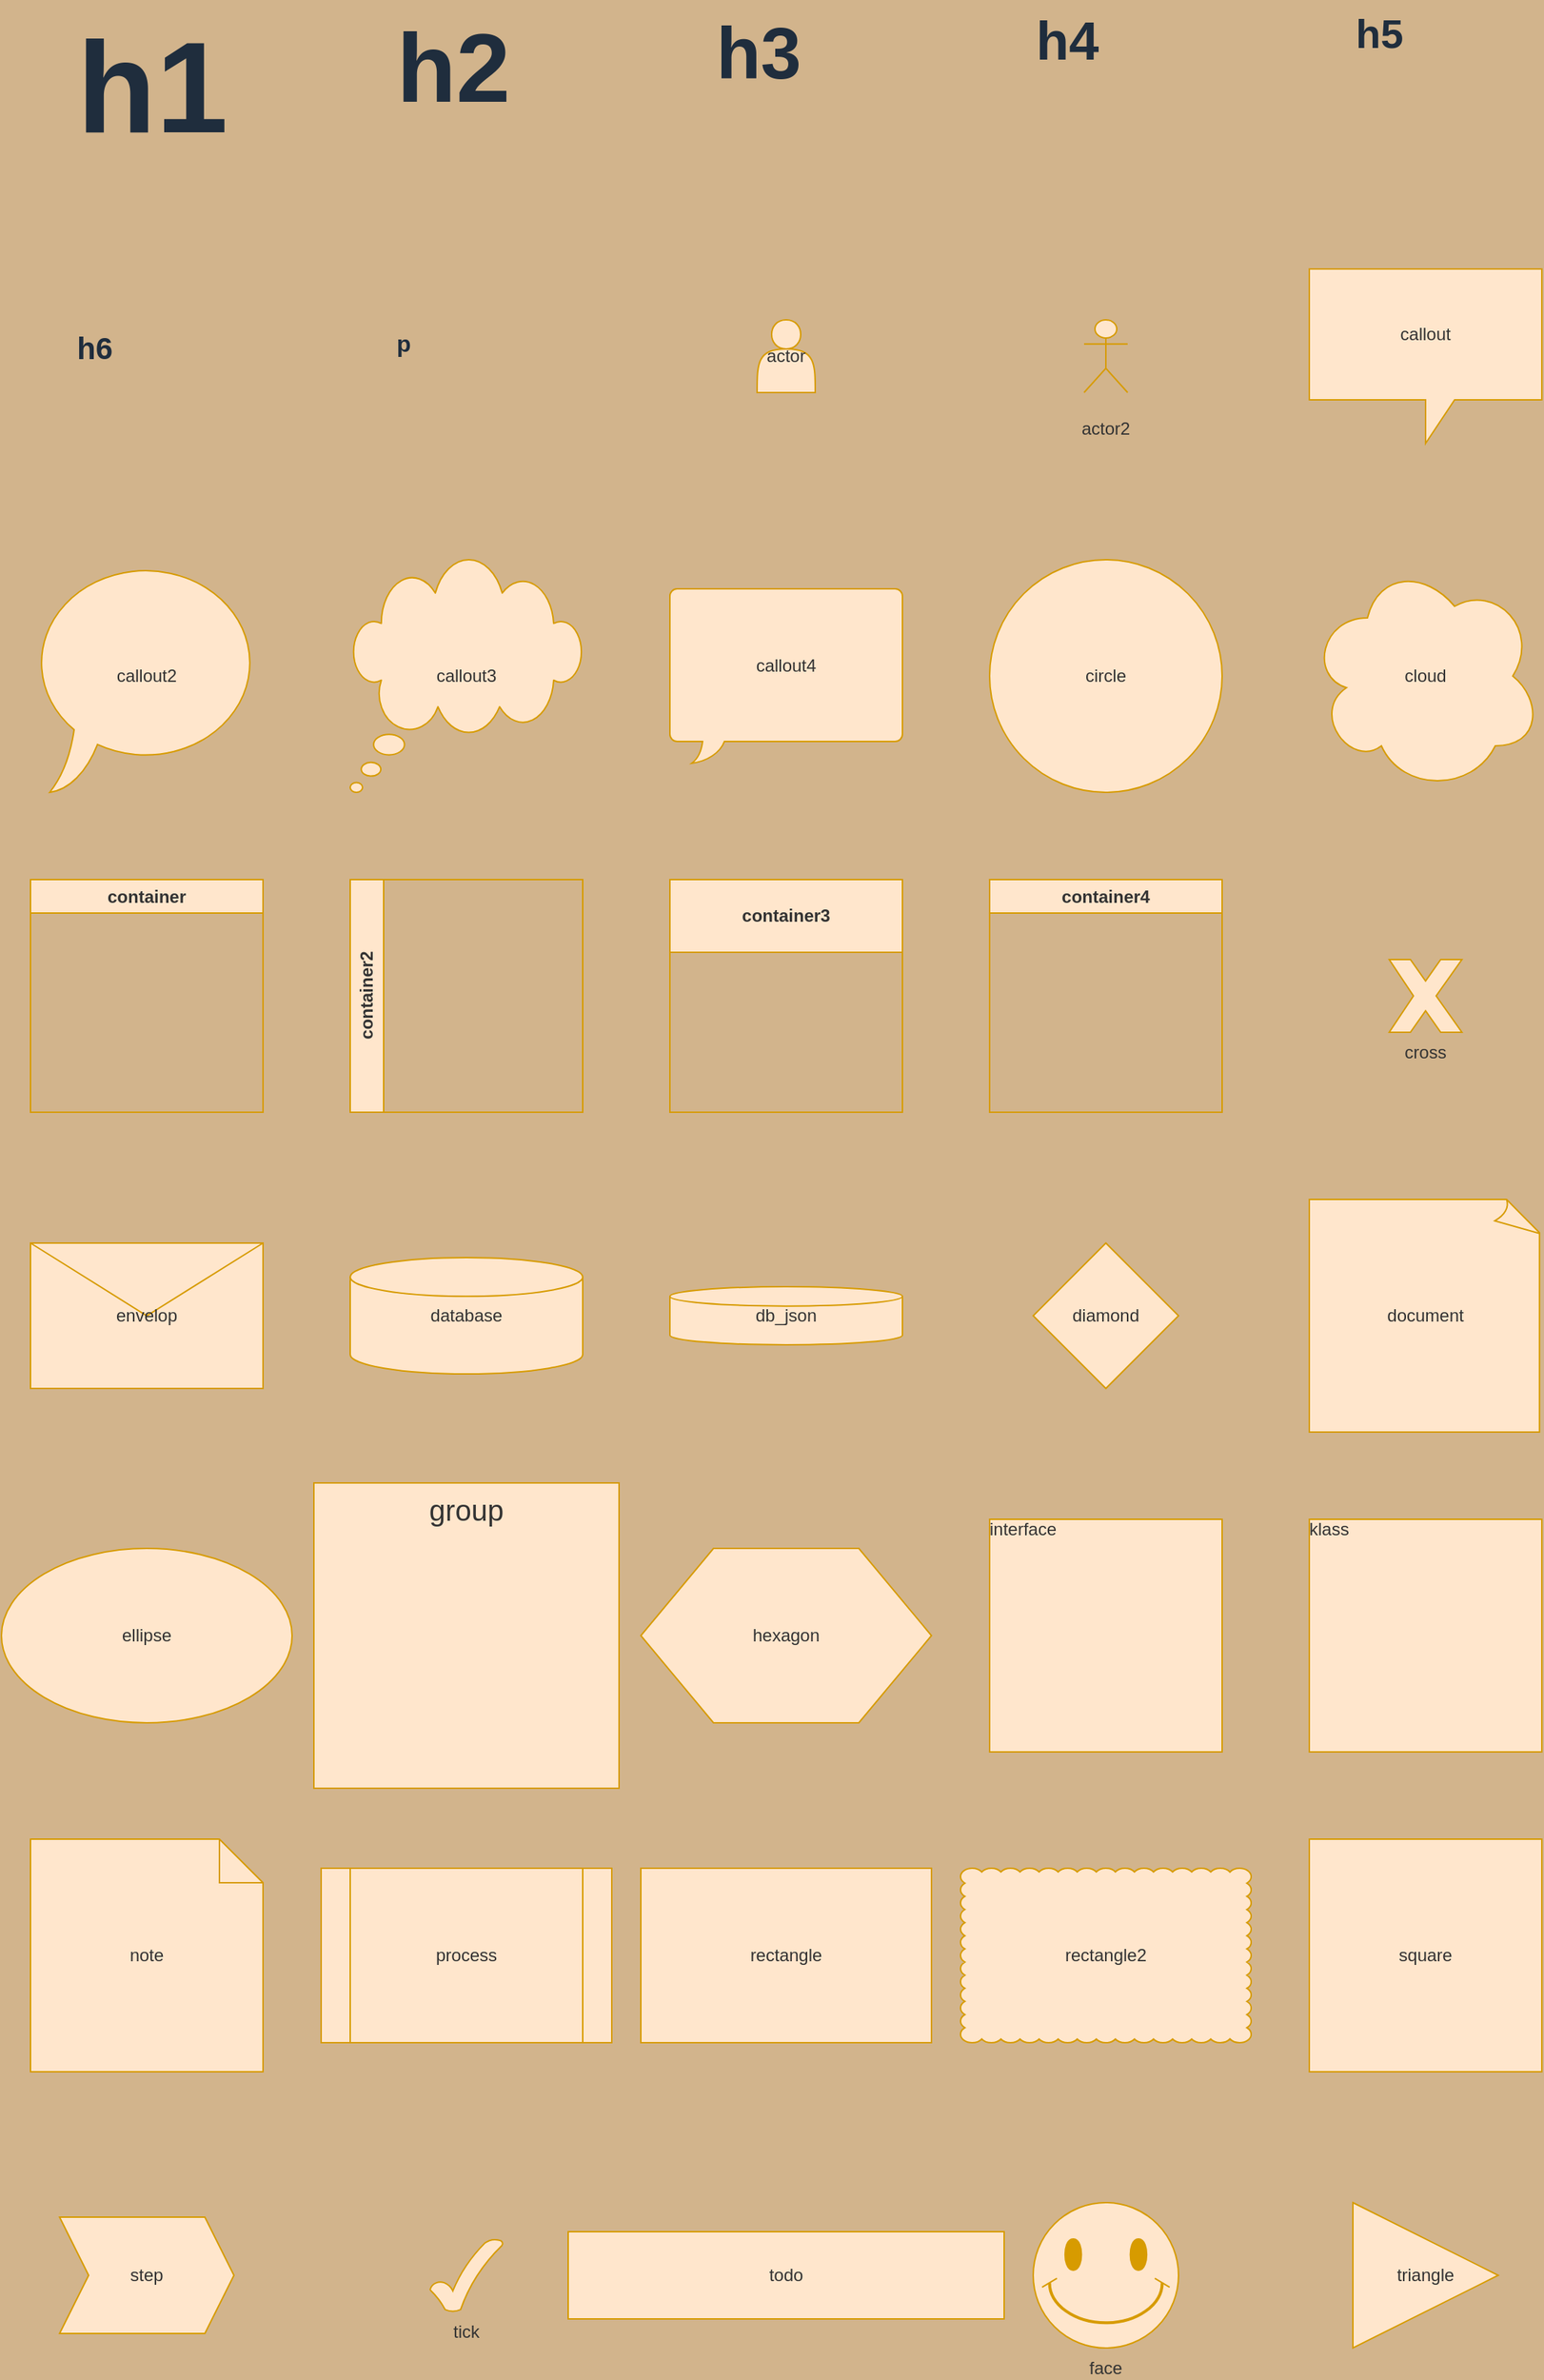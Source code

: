 <mxfile>
  <diagram id="OCN" name="Style-Plain">
    <mxGraphModel dx="0" dy="0" background="#D2B48C" grid="0" gridSize="10" guides="1" tooltips="1" connect="1" arrows="1" fold="1" page="1" pageScale="1" pageWidth="1169" pageHeight="827" math="0" shadow="0">
      <root>
        <mxCell id="page_root_OCN" parent="OCN"/>
        <mxCell id="node_root_OCN" parent="page_root_OCN"/>
        <mxCell id="OCN-2" value="h1" style="whiteSpace=wrap;html=1;fontColor=#1F2D3D;text;fontSize=89;fontStyle=1;fillColor=none" vertex="1" parent="node_root_OCN">
          <mxGeometry x="60" y="85" width="100" height="50" as="geometry"/>
        </mxCell>
        <mxCell id="OCN-3" value="h2" style="whiteSpace=wrap;html=1;fontColor=#1F2D3D;text;fontSize=67;fontStyle=1;fillColor=none" vertex="1" parent="node_root_OCN">
          <mxGeometry x="280" y="85" width="100" height="50" as="geometry"/>
        </mxCell>
        <mxCell id="OCN-4" value="h3" style="whiteSpace=wrap;html=1;fontColor=#1F2D3D;text;fontSize=50;fontStyle=1;fillColor=none" vertex="1" parent="node_root_OCN">
          <mxGeometry x="500" y="85" width="100" height="50" as="geometry"/>
        </mxCell>
        <mxCell id="OCN-5" value="h4" style="whiteSpace=wrap;html=1;fontColor=#1F2D3D;text;fontSize=37;fontStyle=1;fillColor=none" vertex="1" parent="node_root_OCN">
          <mxGeometry x="720" y="85" width="100" height="50" as="geometry"/>
        </mxCell>
        <mxCell id="OCN-6" value="h5" style="whiteSpace=wrap;html=1;fontColor=#1F2D3D;text;fontSize=28;fontStyle=1;fillColor=none" vertex="1" parent="node_root_OCN">
          <mxGeometry x="940" y="85" width="100" height="50" as="geometry"/>
        </mxCell>
        <mxCell id="OCN-7" value="h6" style="whiteSpace=wrap;html=1;fontColor=#1F2D3D;text;fontSize=21;fontStyle=1;fillColor=none" vertex="1" parent="node_root_OCN">
          <mxGeometry x="60" y="305" width="100" height="50" as="geometry"/>
        </mxCell>
        <mxCell id="OCN-8" value="p" style="whiteSpace=wrap;html=1;fontColor=#1F2D3D;text;fontSize=16;fontStyle=1;fillColor=none" vertex="1" parent="node_root_OCN">
          <mxGeometry x="280" y="305" width="100" height="50" as="geometry"/>
        </mxCell>
        <mxCell id="OCN-9" value="actor" style="whiteSpace=wrap;html=1;fillColor=#ffe6cc;strokeColor=#d79b00;fontColor=#333333;shape=actor" vertex="1" parent="node_root_OCN">
          <mxGeometry x="530" y="305" width="40" height="50" as="geometry"/>
        </mxCell>
        <mxCell id="OCN-10" value="actor2" style="whiteSpace=wrap;html=1;fillColor=#ffe6cc;strokeColor=#d79b00;fontColor=#333333;shape=umlActor;verticalLabelPosition=bottom;outlineConnect=1" vertex="1" parent="node_root_OCN">
          <mxGeometry x="755" y="305" width="30" height="50" as="geometry"/>
        </mxCell>
        <mxCell id="OCN-11" value="callout" style="whiteSpace=wrap;html=1;fillColor=#ffe6cc;strokeColor=#d79b00;fontColor=#333333;shape=callout" vertex="1" parent="node_root_OCN">
          <mxGeometry x="910" y="270" width="160" height="120" as="geometry"/>
        </mxCell>
        <mxCell id="OCN-12" value="callout2" style="whiteSpace=wrap;html=1;fillColor=#ffe6cc;strokeColor=#d79b00;fontColor=#333333;shape=mxgraph.basic.oval_callout" vertex="1" parent="node_root_OCN">
          <mxGeometry x="30" y="470" width="160" height="160" as="geometry"/>
        </mxCell>
        <mxCell id="OCN-13" value="callout3" style="whiteSpace=wrap;html=1;fillColor=#ffe6cc;strokeColor=#d79b00;fontColor=#333333;shape=mxgraph.basic.cloud_callout" vertex="1" parent="node_root_OCN">
          <mxGeometry x="250" y="470" width="160" height="160" as="geometry"/>
        </mxCell>
        <mxCell id="OCN-14" value="callout4" style="whiteSpace=wrap;html=1;fillColor=#ffe6cc;strokeColor=#d79b00;fontColor=#333333;shape=mxgraph.basic.roundRectCallout;dx=30;dy=15;size=5;boundedLbl=1;" vertex="1" parent="node_root_OCN">
          <mxGeometry x="470" y="490" width="160" height="120" as="geometry"/>
        </mxCell>
        <mxCell id="OCN-15" value="circle" style="whiteSpace=wrap;html=1;fillColor=#ffe6cc;strokeColor=#d79b00;fontColor=#333333;ellipse" vertex="1" parent="node_root_OCN">
          <mxGeometry x="690" y="470" width="160" height="160" as="geometry"/>
        </mxCell>
        <mxCell id="OCN-16" value="cloud" style="whiteSpace=wrap;html=1;fillColor=#ffe6cc;strokeColor=#d79b00;fontColor=#333333;shape=cloud" vertex="1" parent="node_root_OCN">
          <mxGeometry x="910" y="470" width="160" height="160" as="geometry"/>
        </mxCell>
        <mxCell id="OCN-17" value="container" style="whiteSpace=wrap;html=1;fillColor=#ffe6cc;strokeColor=#d79b00;fontColor=#333333;swimlane" vertex="1" parent="node_root_OCN">
          <mxGeometry x="30" y="690" width="160" height="160" as="geometry"/>
        </mxCell>
        <mxCell id="OCN-18" value="container2" style="whiteSpace=wrap;html=1;fillColor=#ffe6cc;strokeColor=#d79b00;fontColor=#333333;swimlane;horizontal=0" vertex="1" parent="node_root_OCN">
          <mxGeometry x="250" y="690" width="160" height="160" as="geometry"/>
        </mxCell>
        <mxCell id="OCN-19" value="container3" style="whiteSpace=wrap;html=1;fillColor=#ffe6cc;strokeColor=#d79b00;fontColor=#333333;swimlane;startSize=50" vertex="1" parent="node_root_OCN">
          <mxGeometry x="470" y="690" width="160" height="160" as="geometry"/>
        </mxCell>
        <mxCell id="OCN-20" value="container4" style="whiteSpace=wrap;html=1;fillColor=#ffe6cc;strokeColor=#d79b00;fontColor=#333333;swimlane;resizable=0" vertex="1" parent="node_root_OCN">
          <mxGeometry x="690" y="690" width="160" height="160" as="geometry"/>
        </mxCell>
        <mxCell id="OCN-21" value="cross" style="whiteSpace=wrap;html=1;fillColor=#ffe6cc;strokeColor=#d79b00;fontColor=#333333;verticalLabelPosition=bottom;verticalAlign=top;html=1;shape=mxgraph.basic.x" vertex="1" parent="node_root_OCN">
          <mxGeometry x="965" y="745" width="50" height="50" as="geometry"/>
        </mxCell>
        <mxCell id="OCN-22" value="envelop" style="whiteSpace=wrap;html=1;fillColor=#ffe6cc;strokeColor=#d79b00;fontColor=#333333;shape=message" vertex="1" parent="node_root_OCN">
          <mxGeometry x="30" y="940" width="160" height="100" as="geometry"/>
        </mxCell>
        <mxCell id="OCN-23" value="database" style="whiteSpace=wrap;html=1;fillColor=#ffe6cc;strokeColor=#d79b00;fontColor=#333333;shape=mxgraph.flowchart.database;strokeWidth=1" vertex="1" parent="node_root_OCN">
          <mxGeometry x="250" y="950" width="160" height="80" as="geometry"/>
        </mxCell>
        <mxCell id="OCN-24" value="db_json" style="whiteSpace=wrap;html=1;fillColor=#ffe6cc;strokeColor=#d79b00;fontColor=#333333;shape=mxgraph.flowchart.database;strokeWidth=1" vertex="1" parent="node_root_OCN">
          <mxGeometry x="470" y="970" width="160" height="40" as="geometry"/>
        </mxCell>
        <mxCell id="OCN-25" value="diamond" style="whiteSpace=wrap;html=1;fillColor=#ffe6cc;strokeColor=#d79b00;fontColor=#333333;rhombus" vertex="1" parent="node_root_OCN">
          <mxGeometry x="720" y="940" width="100" height="100" as="geometry"/>
        </mxCell>
        <mxCell id="OCN-26" value="document" style="whiteSpace=wrap;html=1;fillColor=#ffe6cc;strokeColor=#d79b00;fontColor=#333333;shape=mxgraph.basic.document" vertex="1" parent="node_root_OCN">
          <mxGeometry x="910" y="910" width="160" height="160" as="geometry"/>
        </mxCell>
        <mxCell id="OCN-27" value="ellipse" style="whiteSpace=wrap;html=1;fillColor=#ffe6cc;strokeColor=#d79b00;fontColor=#333333;ellipse" vertex="1" parent="node_root_OCN">
          <mxGeometry x="10" y="1150" width="200" height="120" as="geometry"/>
        </mxCell>
        <mxCell id="OCN-28" value="group" style="whiteSpace=wrap;html=1;fillColor=#ffe6cc;strokeColor=#d79b00;fontColor=#333333;fontSize=20;verticalAlign=top" vertex="1" parent="node_root_OCN">
          <mxGeometry x="225" y="1105" width="210" height="210" as="geometry"/>
        </mxCell>
        <mxCell id="OCN-29" value="hexagon" style="whiteSpace=wrap;html=1;fillColor=#ffe6cc;strokeColor=#d79b00;fontColor=#333333;shape=hexagon" vertex="1" parent="node_root_OCN">
          <mxGeometry x="450" y="1150" width="200" height="120" as="geometry"/>
        </mxCell>
        <mxCell id="OCN-30" value="interface" style="whiteSpace=wrap;html=1;fillColor=#ffe6cc;strokeColor=#d79b00;fontColor=#333333;align=left;overflow=fill;fontSize=12;fontFamily=Helvetica" vertex="1" parent="node_root_OCN">
          <mxGeometry x="690" y="1130" width="160" height="160" as="geometry"/>
        </mxCell>
        <mxCell id="OCN-31" value="klass" style="whiteSpace=wrap;html=1;fillColor=#ffe6cc;strokeColor=#d79b00;fontColor=#333333;align=left;overflow=fill;fontSize=12;fontFamily=Helvetica" vertex="1" parent="node_root_OCN">
          <mxGeometry x="910" y="1130" width="160" height="160" as="geometry"/>
        </mxCell>
        <mxCell id="OCN-32" value="note" style="whiteSpace=wrap;html=1;fillColor=#ffe6cc;strokeColor=#d79b00;fontColor=#333333;shape=note" vertex="1" parent="node_root_OCN">
          <mxGeometry x="30" y="1350" width="160" height="160" as="geometry"/>
        </mxCell>
        <mxCell id="OCN-33" value="process" style="whiteSpace=wrap;html=1;fillColor=#ffe6cc;strokeColor=#d79b00;fontColor=#333333;shape=process" vertex="1" parent="node_root_OCN">
          <mxGeometry x="230" y="1370" width="200" height="120" as="geometry"/>
        </mxCell>
        <mxCell id="OCN-34" value="rectangle" style="whiteSpace=wrap;html=1;fillColor=#ffe6cc;strokeColor=#d79b00;fontColor=#333333" vertex="1" parent="node_root_OCN">
          <mxGeometry x="450" y="1370" width="200" height="120" as="geometry"/>
        </mxCell>
        <mxCell id="OCN-35" value="rectangle2" style="whiteSpace=wrap;html=1;fillColor=#ffe6cc;strokeColor=#d79b00;fontColor=#333333;shape=mxgraph.basic.cloud_rect" vertex="1" parent="node_root_OCN">
          <mxGeometry x="670" y="1370" width="200" height="120" as="geometry"/>
        </mxCell>
        <mxCell id="OCN-36" value="square" style="whiteSpace=wrap;html=1;fillColor=#ffe6cc;strokeColor=#d79b00;fontColor=#333333" vertex="1" parent="node_root_OCN">
          <mxGeometry x="910" y="1350" width="160" height="160" as="geometry"/>
        </mxCell>
        <mxCell id="OCN-37" value="step" style="whiteSpace=wrap;html=1;fillColor=#ffe6cc;strokeColor=#d79b00;fontColor=#333333;shape=step;perimeter=stepPerimeter;fixedSize=1" vertex="1" parent="node_root_OCN">
          <mxGeometry x="50" y="1610" width="120" height="80" as="geometry"/>
        </mxCell>
        <mxCell id="OCN-38" value="tick" style="whiteSpace=wrap;html=1;fillColor=#ffe6cc;strokeColor=#d79b00;fontColor=#333333;verticalLabelPosition=bottom;verticalAlign=top;shape=mxgraph.basic.tick" vertex="1" parent="node_root_OCN">
          <mxGeometry x="305" y="1625" width="50" height="50" as="geometry"/>
        </mxCell>
        <mxCell id="OCN-39" value="todo" style="whiteSpace=wrap;html=1;fillColor=#ffe6cc;strokeColor=#d79b00;fontColor=#333333" vertex="1" parent="node_root_OCN">
          <mxGeometry x="400" y="1620" width="300" height="60" as="geometry"/>
        </mxCell>
        <mxCell id="OCN-40" value="face" style="whiteSpace=wrap;html=1;fillColor=#ffe6cc;strokeColor=#d79b00;fontColor=#333333;verticalLabelPosition=bottom;verticalAlign=top;shape=mxgraph.basic.smiley" vertex="1" parent="node_root_OCN">
          <mxGeometry x="720" y="1600" width="100" height="100" as="geometry"/>
        </mxCell>
        <mxCell id="OCN-41" value="triangle" style="whiteSpace=wrap;html=1;fillColor=#ffe6cc;strokeColor=#d79b00;fontColor=#333333;triangle" vertex="1" parent="node_root_OCN">
          <mxGeometry x="940" y="1600" width="100" height="100" as="geometry"/>
        </mxCell>
      </root>
    </mxGraphModel>
  </diagram>
  <diagram id="r5g" name="Style-Shadow">
    <mxGraphModel dx="0" dy="0" background="#D2B48C" grid="0" gridSize="10" guides="1" tooltips="1" connect="1" arrows="1" fold="1" page="1" pageScale="1" pageWidth="1169" pageHeight="827" math="0" shadow="0">
      <root>
        <mxCell id="page_root_r5g" parent="r5g"/>
        <mxCell id="node_root_r5g" parent="page_root_r5g"/>
        <mxCell id="r5g-2" value="h1" style="whiteSpace=wrap;html=1;shadow=1;fontColor=#1F2D3D;text;fontSize=89;fontStyle=1;fillColor=none" vertex="1" parent="node_root_r5g">
          <mxGeometry x="60" y="85" width="100" height="50" as="geometry"/>
        </mxCell>
        <mxCell id="r5g-3" value="h2" style="whiteSpace=wrap;html=1;shadow=1;fontColor=#1F2D3D;text;fontSize=67;fontStyle=1;fillColor=none" vertex="1" parent="node_root_r5g">
          <mxGeometry x="280" y="85" width="100" height="50" as="geometry"/>
        </mxCell>
        <mxCell id="r5g-4" value="h3" style="whiteSpace=wrap;html=1;shadow=1;fontColor=#1F2D3D;text;fontSize=50;fontStyle=1;fillColor=none" vertex="1" parent="node_root_r5g">
          <mxGeometry x="500" y="85" width="100" height="50" as="geometry"/>
        </mxCell>
        <mxCell id="r5g-5" value="h4" style="whiteSpace=wrap;html=1;shadow=1;fontColor=#1F2D3D;text;fontSize=37;fontStyle=1;fillColor=none" vertex="1" parent="node_root_r5g">
          <mxGeometry x="720" y="85" width="100" height="50" as="geometry"/>
        </mxCell>
        <mxCell id="r5g-6" value="h5" style="whiteSpace=wrap;html=1;shadow=1;fontColor=#1F2D3D;text;fontSize=28;fontStyle=1;fillColor=none" vertex="1" parent="node_root_r5g">
          <mxGeometry x="940" y="85" width="100" height="50" as="geometry"/>
        </mxCell>
        <mxCell id="r5g-7" value="h6" style="whiteSpace=wrap;html=1;shadow=1;fontColor=#1F2D3D;text;fontSize=21;fontStyle=1;fillColor=none" vertex="1" parent="node_root_r5g">
          <mxGeometry x="60" y="305" width="100" height="50" as="geometry"/>
        </mxCell>
        <mxCell id="r5g-8" value="p" style="whiteSpace=wrap;html=1;shadow=1;fontColor=#1F2D3D;text;fontSize=16;fontStyle=1;fillColor=none" vertex="1" parent="node_root_r5g">
          <mxGeometry x="280" y="305" width="100" height="50" as="geometry"/>
        </mxCell>
        <mxCell id="r5g-9" value="actor" style="whiteSpace=wrap;html=1;shadow=1;fillColor=#ffe6cc;strokeColor=#d79b00;fontColor=#333333;shape=actor" vertex="1" parent="node_root_r5g">
          <mxGeometry x="530" y="305" width="40" height="50" as="geometry"/>
        </mxCell>
        <mxCell id="r5g-10" value="actor2" style="whiteSpace=wrap;html=1;shadow=1;fillColor=#ffe6cc;strokeColor=#d79b00;fontColor=#333333;shape=umlActor;verticalLabelPosition=bottom;outlineConnect=1" vertex="1" parent="node_root_r5g">
          <mxGeometry x="755" y="305" width="30" height="50" as="geometry"/>
        </mxCell>
        <mxCell id="r5g-11" value="callout" style="whiteSpace=wrap;html=1;shadow=1;fillColor=#ffe6cc;strokeColor=#d79b00;fontColor=#333333;shape=callout" vertex="1" parent="node_root_r5g">
          <mxGeometry x="910" y="270" width="160" height="120" as="geometry"/>
        </mxCell>
        <mxCell id="r5g-12" value="callout2" style="whiteSpace=wrap;html=1;shadow=1;fillColor=#ffe6cc;strokeColor=#d79b00;fontColor=#333333;shape=mxgraph.basic.oval_callout" vertex="1" parent="node_root_r5g">
          <mxGeometry x="30" y="470" width="160" height="160" as="geometry"/>
        </mxCell>
        <mxCell id="r5g-13" value="callout3" style="whiteSpace=wrap;html=1;shadow=1;fillColor=#ffe6cc;strokeColor=#d79b00;fontColor=#333333;shape=mxgraph.basic.cloud_callout" vertex="1" parent="node_root_r5g">
          <mxGeometry x="250" y="470" width="160" height="160" as="geometry"/>
        </mxCell>
        <mxCell id="r5g-14" value="callout4" style="whiteSpace=wrap;html=1;shadow=1;fillColor=#ffe6cc;strokeColor=#d79b00;fontColor=#333333;shape=mxgraph.basic.roundRectCallout;dx=30;dy=15;size=5;boundedLbl=1;" vertex="1" parent="node_root_r5g">
          <mxGeometry x="470" y="490" width="160" height="120" as="geometry"/>
        </mxCell>
        <mxCell id="r5g-15" value="circle" style="whiteSpace=wrap;html=1;shadow=1;fillColor=#ffe6cc;strokeColor=#d79b00;fontColor=#333333;ellipse" vertex="1" parent="node_root_r5g">
          <mxGeometry x="690" y="470" width="160" height="160" as="geometry"/>
        </mxCell>
        <mxCell id="r5g-16" value="cloud" style="whiteSpace=wrap;html=1;shadow=1;fillColor=#ffe6cc;strokeColor=#d79b00;fontColor=#333333;shape=cloud" vertex="1" parent="node_root_r5g">
          <mxGeometry x="910" y="470" width="160" height="160" as="geometry"/>
        </mxCell>
        <mxCell id="r5g-17" value="container" style="whiteSpace=wrap;html=1;shadow=1;fillColor=#ffe6cc;strokeColor=#d79b00;fontColor=#333333;swimlane" vertex="1" parent="node_root_r5g">
          <mxGeometry x="30" y="690" width="160" height="160" as="geometry"/>
        </mxCell>
        <mxCell id="r5g-18" value="container2" style="whiteSpace=wrap;html=1;shadow=1;fillColor=#ffe6cc;strokeColor=#d79b00;fontColor=#333333;swimlane;horizontal=0" vertex="1" parent="node_root_r5g">
          <mxGeometry x="250" y="690" width="160" height="160" as="geometry"/>
        </mxCell>
        <mxCell id="r5g-19" value="container3" style="whiteSpace=wrap;html=1;shadow=1;fillColor=#ffe6cc;strokeColor=#d79b00;fontColor=#333333;swimlane;startSize=50" vertex="1" parent="node_root_r5g">
          <mxGeometry x="470" y="690" width="160" height="160" as="geometry"/>
        </mxCell>
        <mxCell id="r5g-20" value="container4" style="whiteSpace=wrap;html=1;shadow=1;fillColor=#ffe6cc;strokeColor=#d79b00;fontColor=#333333;swimlane;resizable=0" vertex="1" parent="node_root_r5g">
          <mxGeometry x="690" y="690" width="160" height="160" as="geometry"/>
        </mxCell>
        <mxCell id="r5g-21" value="cross" style="whiteSpace=wrap;html=1;shadow=1;fillColor=#ffe6cc;strokeColor=#d79b00;fontColor=#333333;verticalLabelPosition=bottom;verticalAlign=top;html=1;shape=mxgraph.basic.x" vertex="1" parent="node_root_r5g">
          <mxGeometry x="965" y="745" width="50" height="50" as="geometry"/>
        </mxCell>
        <mxCell id="r5g-22" value="envelop" style="whiteSpace=wrap;html=1;shadow=1;fillColor=#ffe6cc;strokeColor=#d79b00;fontColor=#333333;shape=message" vertex="1" parent="node_root_r5g">
          <mxGeometry x="30" y="940" width="160" height="100" as="geometry"/>
        </mxCell>
        <mxCell id="r5g-23" value="database" style="whiteSpace=wrap;html=1;shadow=1;fillColor=#ffe6cc;strokeColor=#d79b00;fontColor=#333333;shape=mxgraph.flowchart.database;strokeWidth=1" vertex="1" parent="node_root_r5g">
          <mxGeometry x="250" y="950" width="160" height="80" as="geometry"/>
        </mxCell>
        <mxCell id="r5g-24" value="db_json" style="whiteSpace=wrap;html=1;shadow=1;fillColor=#ffe6cc;strokeColor=#d79b00;fontColor=#333333;shape=mxgraph.flowchart.database;strokeWidth=1" vertex="1" parent="node_root_r5g">
          <mxGeometry x="470" y="970" width="160" height="40" as="geometry"/>
        </mxCell>
        <mxCell id="r5g-25" value="diamond" style="whiteSpace=wrap;html=1;shadow=1;fillColor=#ffe6cc;strokeColor=#d79b00;fontColor=#333333;rhombus" vertex="1" parent="node_root_r5g">
          <mxGeometry x="720" y="940" width="100" height="100" as="geometry"/>
        </mxCell>
        <mxCell id="r5g-26" value="document" style="whiteSpace=wrap;html=1;shadow=1;fillColor=#ffe6cc;strokeColor=#d79b00;fontColor=#333333;shape=mxgraph.basic.document" vertex="1" parent="node_root_r5g">
          <mxGeometry x="910" y="910" width="160" height="160" as="geometry"/>
        </mxCell>
        <mxCell id="r5g-27" value="ellipse" style="whiteSpace=wrap;html=1;shadow=1;fillColor=#ffe6cc;strokeColor=#d79b00;fontColor=#333333;ellipse" vertex="1" parent="node_root_r5g">
          <mxGeometry x="10" y="1150" width="200" height="120" as="geometry"/>
        </mxCell>
        <mxCell id="r5g-28" value="group" style="whiteSpace=wrap;html=1;shadow=1;fillColor=#ffe6cc;strokeColor=#d79b00;fontColor=#333333;fontSize=20;verticalAlign=top" vertex="1" parent="node_root_r5g">
          <mxGeometry x="225" y="1105" width="210" height="210" as="geometry"/>
        </mxCell>
        <mxCell id="r5g-29" value="hexagon" style="whiteSpace=wrap;html=1;shadow=1;fillColor=#ffe6cc;strokeColor=#d79b00;fontColor=#333333;shape=hexagon" vertex="1" parent="node_root_r5g">
          <mxGeometry x="450" y="1150" width="200" height="120" as="geometry"/>
        </mxCell>
        <mxCell id="r5g-30" value="interface" style="whiteSpace=wrap;html=1;shadow=1;fillColor=#ffe6cc;strokeColor=#d79b00;fontColor=#333333;align=left;overflow=fill;fontSize=12;fontFamily=Helvetica" vertex="1" parent="node_root_r5g">
          <mxGeometry x="690" y="1130" width="160" height="160" as="geometry"/>
        </mxCell>
        <mxCell id="r5g-31" value="klass" style="whiteSpace=wrap;html=1;shadow=1;fillColor=#ffe6cc;strokeColor=#d79b00;fontColor=#333333;align=left;overflow=fill;fontSize=12;fontFamily=Helvetica" vertex="1" parent="node_root_r5g">
          <mxGeometry x="910" y="1130" width="160" height="160" as="geometry"/>
        </mxCell>
        <mxCell id="r5g-32" value="note" style="whiteSpace=wrap;html=1;shadow=1;fillColor=#ffe6cc;strokeColor=#d79b00;fontColor=#333333;shape=note" vertex="1" parent="node_root_r5g">
          <mxGeometry x="30" y="1350" width="160" height="160" as="geometry"/>
        </mxCell>
        <mxCell id="r5g-33" value="process" style="whiteSpace=wrap;html=1;shadow=1;fillColor=#ffe6cc;strokeColor=#d79b00;fontColor=#333333;shape=process" vertex="1" parent="node_root_r5g">
          <mxGeometry x="230" y="1370" width="200" height="120" as="geometry"/>
        </mxCell>
        <mxCell id="r5g-34" value="rectangle" style="whiteSpace=wrap;html=1;shadow=1;fillColor=#ffe6cc;strokeColor=#d79b00;fontColor=#333333" vertex="1" parent="node_root_r5g">
          <mxGeometry x="450" y="1370" width="200" height="120" as="geometry"/>
        </mxCell>
        <mxCell id="r5g-35" value="rectangle2" style="whiteSpace=wrap;html=1;shadow=1;fillColor=#ffe6cc;strokeColor=#d79b00;fontColor=#333333;shape=mxgraph.basic.cloud_rect" vertex="1" parent="node_root_r5g">
          <mxGeometry x="670" y="1370" width="200" height="120" as="geometry"/>
        </mxCell>
        <mxCell id="r5g-36" value="square" style="whiteSpace=wrap;html=1;shadow=1;fillColor=#ffe6cc;strokeColor=#d79b00;fontColor=#333333" vertex="1" parent="node_root_r5g">
          <mxGeometry x="910" y="1350" width="160" height="160" as="geometry"/>
        </mxCell>
        <mxCell id="r5g-37" value="step" style="whiteSpace=wrap;html=1;shadow=1;fillColor=#ffe6cc;strokeColor=#d79b00;fontColor=#333333;shape=step;perimeter=stepPerimeter;fixedSize=1" vertex="1" parent="node_root_r5g">
          <mxGeometry x="50" y="1610" width="120" height="80" as="geometry"/>
        </mxCell>
        <mxCell id="r5g-38" value="tick" style="whiteSpace=wrap;html=1;shadow=1;fillColor=#ffe6cc;strokeColor=#d79b00;fontColor=#333333;verticalLabelPosition=bottom;verticalAlign=top;shape=mxgraph.basic.tick" vertex="1" parent="node_root_r5g">
          <mxGeometry x="305" y="1625" width="50" height="50" as="geometry"/>
        </mxCell>
        <mxCell id="r5g-39" value="todo" style="whiteSpace=wrap;html=1;shadow=1;fillColor=#ffe6cc;strokeColor=#d79b00;fontColor=#333333" vertex="1" parent="node_root_r5g">
          <mxGeometry x="400" y="1620" width="300" height="60" as="geometry"/>
        </mxCell>
        <mxCell id="r5g-40" value="face" style="whiteSpace=wrap;html=1;shadow=1;fillColor=#ffe6cc;strokeColor=#d79b00;fontColor=#333333;verticalLabelPosition=bottom;verticalAlign=top;shape=mxgraph.basic.smiley" vertex="1" parent="node_root_r5g">
          <mxGeometry x="720" y="1600" width="100" height="100" as="geometry"/>
        </mxCell>
        <mxCell id="r5g-41" value="triangle" style="whiteSpace=wrap;html=1;shadow=1;fillColor=#ffe6cc;strokeColor=#d79b00;fontColor=#333333;triangle" vertex="1" parent="node_root_r5g">
          <mxGeometry x="940" y="1600" width="100" height="100" as="geometry"/>
        </mxCell>
      </root>
    </mxGraphModel>
  </diagram>
  <diagram id="3SK" name="Style-Rounded">
    <mxGraphModel dx="0" dy="0" background="#D2B48C" grid="0" gridSize="10" guides="1" tooltips="1" connect="1" arrows="1" fold="1" page="1" pageScale="1" pageWidth="1169" pageHeight="827" math="0" shadow="0">
      <root>
        <mxCell id="page_root_3SK" parent="3SK"/>
        <mxCell id="node_root_3SK" parent="page_root_3SK"/>
        <mxCell id="3SK-2" value="h1" style="whiteSpace=wrap;html=1;rounded=1;fontColor=#1F2D3D;text;fontSize=89;fontStyle=1;fillColor=none" vertex="1" parent="node_root_3SK">
          <mxGeometry x="60" y="85" width="100" height="50" as="geometry"/>
        </mxCell>
        <mxCell id="3SK-3" value="h2" style="whiteSpace=wrap;html=1;rounded=1;fontColor=#1F2D3D;text;fontSize=67;fontStyle=1;fillColor=none" vertex="1" parent="node_root_3SK">
          <mxGeometry x="280" y="85" width="100" height="50" as="geometry"/>
        </mxCell>
        <mxCell id="3SK-4" value="h3" style="whiteSpace=wrap;html=1;rounded=1;fontColor=#1F2D3D;text;fontSize=50;fontStyle=1;fillColor=none" vertex="1" parent="node_root_3SK">
          <mxGeometry x="500" y="85" width="100" height="50" as="geometry"/>
        </mxCell>
        <mxCell id="3SK-5" value="h4" style="whiteSpace=wrap;html=1;rounded=1;fontColor=#1F2D3D;text;fontSize=37;fontStyle=1;fillColor=none" vertex="1" parent="node_root_3SK">
          <mxGeometry x="720" y="85" width="100" height="50" as="geometry"/>
        </mxCell>
        <mxCell id="3SK-6" value="h5" style="whiteSpace=wrap;html=1;rounded=1;fontColor=#1F2D3D;text;fontSize=28;fontStyle=1;fillColor=none" vertex="1" parent="node_root_3SK">
          <mxGeometry x="940" y="85" width="100" height="50" as="geometry"/>
        </mxCell>
        <mxCell id="3SK-7" value="h6" style="whiteSpace=wrap;html=1;rounded=1;fontColor=#1F2D3D;text;fontSize=21;fontStyle=1;fillColor=none" vertex="1" parent="node_root_3SK">
          <mxGeometry x="60" y="305" width="100" height="50" as="geometry"/>
        </mxCell>
        <mxCell id="3SK-8" value="p" style="whiteSpace=wrap;html=1;rounded=1;fontColor=#1F2D3D;text;fontSize=16;fontStyle=1;fillColor=none" vertex="1" parent="node_root_3SK">
          <mxGeometry x="280" y="305" width="100" height="50" as="geometry"/>
        </mxCell>
        <mxCell id="3SK-9" value="actor" style="whiteSpace=wrap;html=1;rounded=1;fillColor=#ffe6cc;strokeColor=#d79b00;fontColor=#333333;shape=actor" vertex="1" parent="node_root_3SK">
          <mxGeometry x="530" y="305" width="40" height="50" as="geometry"/>
        </mxCell>
        <mxCell id="3SK-10" value="actor2" style="whiteSpace=wrap;html=1;rounded=1;fillColor=#ffe6cc;strokeColor=#d79b00;fontColor=#333333;shape=umlActor;verticalLabelPosition=bottom;outlineConnect=1" vertex="1" parent="node_root_3SK">
          <mxGeometry x="755" y="305" width="30" height="50" as="geometry"/>
        </mxCell>
        <mxCell id="3SK-11" value="callout" style="whiteSpace=wrap;html=1;rounded=1;fillColor=#ffe6cc;strokeColor=#d79b00;fontColor=#333333;shape=callout" vertex="1" parent="node_root_3SK">
          <mxGeometry x="910" y="270" width="160" height="120" as="geometry"/>
        </mxCell>
        <mxCell id="3SK-12" value="callout2" style="whiteSpace=wrap;html=1;rounded=1;fillColor=#ffe6cc;strokeColor=#d79b00;fontColor=#333333;shape=mxgraph.basic.oval_callout" vertex="1" parent="node_root_3SK">
          <mxGeometry x="30" y="470" width="160" height="160" as="geometry"/>
        </mxCell>
        <mxCell id="3SK-13" value="callout3" style="whiteSpace=wrap;html=1;rounded=1;fillColor=#ffe6cc;strokeColor=#d79b00;fontColor=#333333;shape=mxgraph.basic.cloud_callout" vertex="1" parent="node_root_3SK">
          <mxGeometry x="250" y="470" width="160" height="160" as="geometry"/>
        </mxCell>
        <mxCell id="3SK-14" value="callout4" style="whiteSpace=wrap;html=1;rounded=1;fillColor=#ffe6cc;strokeColor=#d79b00;fontColor=#333333;shape=mxgraph.basic.roundRectCallout;dx=30;dy=15;size=5;boundedLbl=1;" vertex="1" parent="node_root_3SK">
          <mxGeometry x="470" y="490" width="160" height="120" as="geometry"/>
        </mxCell>
        <mxCell id="3SK-15" value="circle" style="whiteSpace=wrap;html=1;rounded=1;fillColor=#ffe6cc;strokeColor=#d79b00;fontColor=#333333;ellipse" vertex="1" parent="node_root_3SK">
          <mxGeometry x="690" y="470" width="160" height="160" as="geometry"/>
        </mxCell>
        <mxCell id="3SK-16" value="cloud" style="whiteSpace=wrap;html=1;rounded=1;fillColor=#ffe6cc;strokeColor=#d79b00;fontColor=#333333;shape=cloud" vertex="1" parent="node_root_3SK">
          <mxGeometry x="910" y="470" width="160" height="160" as="geometry"/>
        </mxCell>
        <mxCell id="3SK-17" value="container" style="whiteSpace=wrap;html=1;rounded=1;fillColor=#ffe6cc;strokeColor=#d79b00;fontColor=#333333;swimlane" vertex="1" parent="node_root_3SK">
          <mxGeometry x="30" y="690" width="160" height="160" as="geometry"/>
        </mxCell>
        <mxCell id="3SK-18" value="container2" style="whiteSpace=wrap;html=1;rounded=1;fillColor=#ffe6cc;strokeColor=#d79b00;fontColor=#333333;swimlane;horizontal=0" vertex="1" parent="node_root_3SK">
          <mxGeometry x="250" y="690" width="160" height="160" as="geometry"/>
        </mxCell>
        <mxCell id="3SK-19" value="container3" style="whiteSpace=wrap;html=1;rounded=1;fillColor=#ffe6cc;strokeColor=#d79b00;fontColor=#333333;swimlane;startSize=50" vertex="1" parent="node_root_3SK">
          <mxGeometry x="470" y="690" width="160" height="160" as="geometry"/>
        </mxCell>
        <mxCell id="3SK-20" value="container4" style="whiteSpace=wrap;html=1;rounded=1;fillColor=#ffe6cc;strokeColor=#d79b00;fontColor=#333333;swimlane;resizable=0" vertex="1" parent="node_root_3SK">
          <mxGeometry x="690" y="690" width="160" height="160" as="geometry"/>
        </mxCell>
        <mxCell id="3SK-21" value="cross" style="whiteSpace=wrap;html=1;rounded=1;fillColor=#ffe6cc;strokeColor=#d79b00;fontColor=#333333;verticalLabelPosition=bottom;verticalAlign=top;html=1;shape=mxgraph.basic.x" vertex="1" parent="node_root_3SK">
          <mxGeometry x="965" y="745" width="50" height="50" as="geometry"/>
        </mxCell>
        <mxCell id="3SK-22" value="envelop" style="whiteSpace=wrap;html=1;rounded=1;fillColor=#ffe6cc;strokeColor=#d79b00;fontColor=#333333;shape=message" vertex="1" parent="node_root_3SK">
          <mxGeometry x="30" y="940" width="160" height="100" as="geometry"/>
        </mxCell>
        <mxCell id="3SK-23" value="database" style="whiteSpace=wrap;html=1;rounded=1;fillColor=#ffe6cc;strokeColor=#d79b00;fontColor=#333333;shape=mxgraph.flowchart.database;strokeWidth=1" vertex="1" parent="node_root_3SK">
          <mxGeometry x="250" y="950" width="160" height="80" as="geometry"/>
        </mxCell>
        <mxCell id="3SK-24" value="db_json" style="whiteSpace=wrap;html=1;rounded=1;fillColor=#ffe6cc;strokeColor=#d79b00;fontColor=#333333;shape=mxgraph.flowchart.database;strokeWidth=1" vertex="1" parent="node_root_3SK">
          <mxGeometry x="470" y="970" width="160" height="40" as="geometry"/>
        </mxCell>
        <mxCell id="3SK-25" value="diamond" style="whiteSpace=wrap;html=1;rounded=1;fillColor=#ffe6cc;strokeColor=#d79b00;fontColor=#333333;rhombus" vertex="1" parent="node_root_3SK">
          <mxGeometry x="720" y="940" width="100" height="100" as="geometry"/>
        </mxCell>
        <mxCell id="3SK-26" value="document" style="whiteSpace=wrap;html=1;rounded=1;fillColor=#ffe6cc;strokeColor=#d79b00;fontColor=#333333;shape=mxgraph.basic.document" vertex="1" parent="node_root_3SK">
          <mxGeometry x="910" y="910" width="160" height="160" as="geometry"/>
        </mxCell>
        <mxCell id="3SK-27" value="ellipse" style="whiteSpace=wrap;html=1;rounded=1;fillColor=#ffe6cc;strokeColor=#d79b00;fontColor=#333333;ellipse" vertex="1" parent="node_root_3SK">
          <mxGeometry x="10" y="1150" width="200" height="120" as="geometry"/>
        </mxCell>
        <mxCell id="3SK-28" value="group" style="whiteSpace=wrap;html=1;rounded=1;fillColor=#ffe6cc;strokeColor=#d79b00;fontColor=#333333;fontSize=20;verticalAlign=top" vertex="1" parent="node_root_3SK">
          <mxGeometry x="225" y="1105" width="210" height="210" as="geometry"/>
        </mxCell>
        <mxCell id="3SK-29" value="hexagon" style="whiteSpace=wrap;html=1;rounded=1;fillColor=#ffe6cc;strokeColor=#d79b00;fontColor=#333333;shape=hexagon" vertex="1" parent="node_root_3SK">
          <mxGeometry x="450" y="1150" width="200" height="120" as="geometry"/>
        </mxCell>
        <mxCell id="3SK-30" value="interface" style="whiteSpace=wrap;html=1;rounded=1;fillColor=#ffe6cc;strokeColor=#d79b00;fontColor=#333333;align=left;overflow=fill;fontSize=12;fontFamily=Helvetica" vertex="1" parent="node_root_3SK">
          <mxGeometry x="690" y="1130" width="160" height="160" as="geometry"/>
        </mxCell>
        <mxCell id="3SK-31" value="klass" style="whiteSpace=wrap;html=1;rounded=1;fillColor=#ffe6cc;strokeColor=#d79b00;fontColor=#333333;align=left;overflow=fill;fontSize=12;fontFamily=Helvetica" vertex="1" parent="node_root_3SK">
          <mxGeometry x="910" y="1130" width="160" height="160" as="geometry"/>
        </mxCell>
        <mxCell id="3SK-32" value="note" style="whiteSpace=wrap;html=1;rounded=1;fillColor=#ffe6cc;strokeColor=#d79b00;fontColor=#333333;shape=note" vertex="1" parent="node_root_3SK">
          <mxGeometry x="30" y="1350" width="160" height="160" as="geometry"/>
        </mxCell>
        <mxCell id="3SK-33" value="process" style="whiteSpace=wrap;html=1;rounded=1;fillColor=#ffe6cc;strokeColor=#d79b00;fontColor=#333333;shape=process" vertex="1" parent="node_root_3SK">
          <mxGeometry x="230" y="1370" width="200" height="120" as="geometry"/>
        </mxCell>
        <mxCell id="3SK-34" value="rectangle" style="whiteSpace=wrap;html=1;rounded=1;fillColor=#ffe6cc;strokeColor=#d79b00;fontColor=#333333" vertex="1" parent="node_root_3SK">
          <mxGeometry x="450" y="1370" width="200" height="120" as="geometry"/>
        </mxCell>
        <mxCell id="3SK-35" value="rectangle2" style="whiteSpace=wrap;html=1;rounded=1;fillColor=#ffe6cc;strokeColor=#d79b00;fontColor=#333333;shape=mxgraph.basic.cloud_rect" vertex="1" parent="node_root_3SK">
          <mxGeometry x="670" y="1370" width="200" height="120" as="geometry"/>
        </mxCell>
        <mxCell id="3SK-36" value="square" style="whiteSpace=wrap;html=1;rounded=1;fillColor=#ffe6cc;strokeColor=#d79b00;fontColor=#333333" vertex="1" parent="node_root_3SK">
          <mxGeometry x="910" y="1350" width="160" height="160" as="geometry"/>
        </mxCell>
        <mxCell id="3SK-37" value="step" style="whiteSpace=wrap;html=1;rounded=1;fillColor=#ffe6cc;strokeColor=#d79b00;fontColor=#333333;shape=step;perimeter=stepPerimeter;fixedSize=1" vertex="1" parent="node_root_3SK">
          <mxGeometry x="50" y="1610" width="120" height="80" as="geometry"/>
        </mxCell>
        <mxCell id="3SK-38" value="tick" style="whiteSpace=wrap;html=1;rounded=1;fillColor=#ffe6cc;strokeColor=#d79b00;fontColor=#333333;verticalLabelPosition=bottom;verticalAlign=top;shape=mxgraph.basic.tick" vertex="1" parent="node_root_3SK">
          <mxGeometry x="305" y="1625" width="50" height="50" as="geometry"/>
        </mxCell>
        <mxCell id="3SK-39" value="todo" style="whiteSpace=wrap;html=1;rounded=1;fillColor=#ffe6cc;strokeColor=#d79b00;fontColor=#333333" vertex="1" parent="node_root_3SK">
          <mxGeometry x="400" y="1620" width="300" height="60" as="geometry"/>
        </mxCell>
        <mxCell id="3SK-40" value="face" style="whiteSpace=wrap;html=1;rounded=1;fillColor=#ffe6cc;strokeColor=#d79b00;fontColor=#333333;verticalLabelPosition=bottom;verticalAlign=top;shape=mxgraph.basic.smiley" vertex="1" parent="node_root_3SK">
          <mxGeometry x="720" y="1600" width="100" height="100" as="geometry"/>
        </mxCell>
        <mxCell id="3SK-41" value="triangle" style="whiteSpace=wrap;html=1;rounded=1;fillColor=#ffe6cc;strokeColor=#d79b00;fontColor=#333333;triangle" vertex="1" parent="node_root_3SK">
          <mxGeometry x="940" y="1600" width="100" height="100" as="geometry"/>
        </mxCell>
      </root>
    </mxGraphModel>
  </diagram>
  <diagram id="2nP" name="Style-Glass">
    <mxGraphModel dx="0" dy="0" background="#D2B48C" grid="0" gridSize="10" guides="1" tooltips="1" connect="1" arrows="1" fold="1" page="1" pageScale="1" pageWidth="1169" pageHeight="827" math="0" shadow="0">
      <root>
        <mxCell id="page_root_2nP" parent="2nP"/>
        <mxCell id="node_root_2nP" parent="page_root_2nP"/>
        <mxCell id="2nP-2" value="h1" style="whiteSpace=wrap;html=1;glass=1;fontColor=#1F2D3D;text;fontSize=89;fontStyle=1;fillColor=none" vertex="1" parent="node_root_2nP">
          <mxGeometry x="60" y="85" width="100" height="50" as="geometry"/>
        </mxCell>
        <mxCell id="2nP-3" value="h2" style="whiteSpace=wrap;html=1;glass=1;fontColor=#1F2D3D;text;fontSize=67;fontStyle=1;fillColor=none" vertex="1" parent="node_root_2nP">
          <mxGeometry x="280" y="85" width="100" height="50" as="geometry"/>
        </mxCell>
        <mxCell id="2nP-4" value="h3" style="whiteSpace=wrap;html=1;glass=1;fontColor=#1F2D3D;text;fontSize=50;fontStyle=1;fillColor=none" vertex="1" parent="node_root_2nP">
          <mxGeometry x="500" y="85" width="100" height="50" as="geometry"/>
        </mxCell>
        <mxCell id="2nP-5" value="h4" style="whiteSpace=wrap;html=1;glass=1;fontColor=#1F2D3D;text;fontSize=37;fontStyle=1;fillColor=none" vertex="1" parent="node_root_2nP">
          <mxGeometry x="720" y="85" width="100" height="50" as="geometry"/>
        </mxCell>
        <mxCell id="2nP-6" value="h5" style="whiteSpace=wrap;html=1;glass=1;fontColor=#1F2D3D;text;fontSize=28;fontStyle=1;fillColor=none" vertex="1" parent="node_root_2nP">
          <mxGeometry x="940" y="85" width="100" height="50" as="geometry"/>
        </mxCell>
        <mxCell id="2nP-7" value="h6" style="whiteSpace=wrap;html=1;glass=1;fontColor=#1F2D3D;text;fontSize=21;fontStyle=1;fillColor=none" vertex="1" parent="node_root_2nP">
          <mxGeometry x="60" y="305" width="100" height="50" as="geometry"/>
        </mxCell>
        <mxCell id="2nP-8" value="p" style="whiteSpace=wrap;html=1;glass=1;fontColor=#1F2D3D;text;fontSize=16;fontStyle=1;fillColor=none" vertex="1" parent="node_root_2nP">
          <mxGeometry x="280" y="305" width="100" height="50" as="geometry"/>
        </mxCell>
        <mxCell id="2nP-9" value="actor" style="whiteSpace=wrap;html=1;glass=1;fillColor=#ffe6cc;strokeColor=#d79b00;fontColor=#333333;shape=actor" vertex="1" parent="node_root_2nP">
          <mxGeometry x="530" y="305" width="40" height="50" as="geometry"/>
        </mxCell>
        <mxCell id="2nP-10" value="actor2" style="whiteSpace=wrap;html=1;glass=1;fillColor=#ffe6cc;strokeColor=#d79b00;fontColor=#333333;shape=umlActor;verticalLabelPosition=bottom;outlineConnect=1" vertex="1" parent="node_root_2nP">
          <mxGeometry x="755" y="305" width="30" height="50" as="geometry"/>
        </mxCell>
        <mxCell id="2nP-11" value="callout" style="whiteSpace=wrap;html=1;glass=1;fillColor=#ffe6cc;strokeColor=#d79b00;fontColor=#333333;shape=callout" vertex="1" parent="node_root_2nP">
          <mxGeometry x="910" y="270" width="160" height="120" as="geometry"/>
        </mxCell>
        <mxCell id="2nP-12" value="callout2" style="whiteSpace=wrap;html=1;glass=1;fillColor=#ffe6cc;strokeColor=#d79b00;fontColor=#333333;shape=mxgraph.basic.oval_callout" vertex="1" parent="node_root_2nP">
          <mxGeometry x="30" y="470" width="160" height="160" as="geometry"/>
        </mxCell>
        <mxCell id="2nP-13" value="callout3" style="whiteSpace=wrap;html=1;glass=1;fillColor=#ffe6cc;strokeColor=#d79b00;fontColor=#333333;shape=mxgraph.basic.cloud_callout" vertex="1" parent="node_root_2nP">
          <mxGeometry x="250" y="470" width="160" height="160" as="geometry"/>
        </mxCell>
        <mxCell id="2nP-14" value="callout4" style="whiteSpace=wrap;html=1;glass=1;fillColor=#ffe6cc;strokeColor=#d79b00;fontColor=#333333;shape=mxgraph.basic.roundRectCallout;dx=30;dy=15;size=5;boundedLbl=1;" vertex="1" parent="node_root_2nP">
          <mxGeometry x="470" y="490" width="160" height="120" as="geometry"/>
        </mxCell>
        <mxCell id="2nP-15" value="circle" style="whiteSpace=wrap;html=1;glass=1;fillColor=#ffe6cc;strokeColor=#d79b00;fontColor=#333333;ellipse" vertex="1" parent="node_root_2nP">
          <mxGeometry x="690" y="470" width="160" height="160" as="geometry"/>
        </mxCell>
        <mxCell id="2nP-16" value="cloud" style="whiteSpace=wrap;html=1;glass=1;fillColor=#ffe6cc;strokeColor=#d79b00;fontColor=#333333;shape=cloud" vertex="1" parent="node_root_2nP">
          <mxGeometry x="910" y="470" width="160" height="160" as="geometry"/>
        </mxCell>
        <mxCell id="2nP-17" value="container" style="whiteSpace=wrap;html=1;glass=1;fillColor=#ffe6cc;strokeColor=#d79b00;fontColor=#333333;swimlane" vertex="1" parent="node_root_2nP">
          <mxGeometry x="30" y="690" width="160" height="160" as="geometry"/>
        </mxCell>
        <mxCell id="2nP-18" value="container2" style="whiteSpace=wrap;html=1;glass=1;fillColor=#ffe6cc;strokeColor=#d79b00;fontColor=#333333;swimlane;horizontal=0" vertex="1" parent="node_root_2nP">
          <mxGeometry x="250" y="690" width="160" height="160" as="geometry"/>
        </mxCell>
        <mxCell id="2nP-19" value="container3" style="whiteSpace=wrap;html=1;glass=1;fillColor=#ffe6cc;strokeColor=#d79b00;fontColor=#333333;swimlane;startSize=50" vertex="1" parent="node_root_2nP">
          <mxGeometry x="470" y="690" width="160" height="160" as="geometry"/>
        </mxCell>
        <mxCell id="2nP-20" value="container4" style="whiteSpace=wrap;html=1;glass=1;fillColor=#ffe6cc;strokeColor=#d79b00;fontColor=#333333;swimlane;resizable=0" vertex="1" parent="node_root_2nP">
          <mxGeometry x="690" y="690" width="160" height="160" as="geometry"/>
        </mxCell>
        <mxCell id="2nP-21" value="cross" style="whiteSpace=wrap;html=1;glass=1;fillColor=#ffe6cc;strokeColor=#d79b00;fontColor=#333333;verticalLabelPosition=bottom;verticalAlign=top;html=1;shape=mxgraph.basic.x" vertex="1" parent="node_root_2nP">
          <mxGeometry x="965" y="745" width="50" height="50" as="geometry"/>
        </mxCell>
        <mxCell id="2nP-22" value="envelop" style="whiteSpace=wrap;html=1;glass=1;fillColor=#ffe6cc;strokeColor=#d79b00;fontColor=#333333;shape=message" vertex="1" parent="node_root_2nP">
          <mxGeometry x="30" y="940" width="160" height="100" as="geometry"/>
        </mxCell>
        <mxCell id="2nP-23" value="database" style="whiteSpace=wrap;html=1;glass=1;fillColor=#ffe6cc;strokeColor=#d79b00;fontColor=#333333;shape=mxgraph.flowchart.database;strokeWidth=1" vertex="1" parent="node_root_2nP">
          <mxGeometry x="250" y="950" width="160" height="80" as="geometry"/>
        </mxCell>
        <mxCell id="2nP-24" value="db_json" style="whiteSpace=wrap;html=1;glass=1;fillColor=#ffe6cc;strokeColor=#d79b00;fontColor=#333333;shape=mxgraph.flowchart.database;strokeWidth=1" vertex="1" parent="node_root_2nP">
          <mxGeometry x="470" y="970" width="160" height="40" as="geometry"/>
        </mxCell>
        <mxCell id="2nP-25" value="diamond" style="whiteSpace=wrap;html=1;glass=1;fillColor=#ffe6cc;strokeColor=#d79b00;fontColor=#333333;rhombus" vertex="1" parent="node_root_2nP">
          <mxGeometry x="720" y="940" width="100" height="100" as="geometry"/>
        </mxCell>
        <mxCell id="2nP-26" value="document" style="whiteSpace=wrap;html=1;glass=1;fillColor=#ffe6cc;strokeColor=#d79b00;fontColor=#333333;shape=mxgraph.basic.document" vertex="1" parent="node_root_2nP">
          <mxGeometry x="910" y="910" width="160" height="160" as="geometry"/>
        </mxCell>
        <mxCell id="2nP-27" value="ellipse" style="whiteSpace=wrap;html=1;glass=1;fillColor=#ffe6cc;strokeColor=#d79b00;fontColor=#333333;ellipse" vertex="1" parent="node_root_2nP">
          <mxGeometry x="10" y="1150" width="200" height="120" as="geometry"/>
        </mxCell>
        <mxCell id="2nP-28" value="group" style="whiteSpace=wrap;html=1;glass=1;fillColor=#ffe6cc;strokeColor=#d79b00;fontColor=#333333;fontSize=20;verticalAlign=top" vertex="1" parent="node_root_2nP">
          <mxGeometry x="225" y="1105" width="210" height="210" as="geometry"/>
        </mxCell>
        <mxCell id="2nP-29" value="hexagon" style="whiteSpace=wrap;html=1;glass=1;fillColor=#ffe6cc;strokeColor=#d79b00;fontColor=#333333;shape=hexagon" vertex="1" parent="node_root_2nP">
          <mxGeometry x="450" y="1150" width="200" height="120" as="geometry"/>
        </mxCell>
        <mxCell id="2nP-30" value="interface" style="whiteSpace=wrap;html=1;glass=1;fillColor=#ffe6cc;strokeColor=#d79b00;fontColor=#333333;align=left;overflow=fill;fontSize=12;fontFamily=Helvetica" vertex="1" parent="node_root_2nP">
          <mxGeometry x="690" y="1130" width="160" height="160" as="geometry"/>
        </mxCell>
        <mxCell id="2nP-31" value="klass" style="whiteSpace=wrap;html=1;glass=1;fillColor=#ffe6cc;strokeColor=#d79b00;fontColor=#333333;align=left;overflow=fill;fontSize=12;fontFamily=Helvetica" vertex="1" parent="node_root_2nP">
          <mxGeometry x="910" y="1130" width="160" height="160" as="geometry"/>
        </mxCell>
        <mxCell id="2nP-32" value="note" style="whiteSpace=wrap;html=1;glass=1;fillColor=#ffe6cc;strokeColor=#d79b00;fontColor=#333333;shape=note" vertex="1" parent="node_root_2nP">
          <mxGeometry x="30" y="1350" width="160" height="160" as="geometry"/>
        </mxCell>
        <mxCell id="2nP-33" value="process" style="whiteSpace=wrap;html=1;glass=1;fillColor=#ffe6cc;strokeColor=#d79b00;fontColor=#333333;shape=process" vertex="1" parent="node_root_2nP">
          <mxGeometry x="230" y="1370" width="200" height="120" as="geometry"/>
        </mxCell>
        <mxCell id="2nP-34" value="rectangle" style="whiteSpace=wrap;html=1;glass=1;fillColor=#ffe6cc;strokeColor=#d79b00;fontColor=#333333" vertex="1" parent="node_root_2nP">
          <mxGeometry x="450" y="1370" width="200" height="120" as="geometry"/>
        </mxCell>
        <mxCell id="2nP-35" value="rectangle2" style="whiteSpace=wrap;html=1;glass=1;fillColor=#ffe6cc;strokeColor=#d79b00;fontColor=#333333;shape=mxgraph.basic.cloud_rect" vertex="1" parent="node_root_2nP">
          <mxGeometry x="670" y="1370" width="200" height="120" as="geometry"/>
        </mxCell>
        <mxCell id="2nP-36" value="square" style="whiteSpace=wrap;html=1;glass=1;fillColor=#ffe6cc;strokeColor=#d79b00;fontColor=#333333" vertex="1" parent="node_root_2nP">
          <mxGeometry x="910" y="1350" width="160" height="160" as="geometry"/>
        </mxCell>
        <mxCell id="2nP-37" value="step" style="whiteSpace=wrap;html=1;glass=1;fillColor=#ffe6cc;strokeColor=#d79b00;fontColor=#333333;shape=step;perimeter=stepPerimeter;fixedSize=1" vertex="1" parent="node_root_2nP">
          <mxGeometry x="50" y="1610" width="120" height="80" as="geometry"/>
        </mxCell>
        <mxCell id="2nP-38" value="tick" style="whiteSpace=wrap;html=1;glass=1;fillColor=#ffe6cc;strokeColor=#d79b00;fontColor=#333333;verticalLabelPosition=bottom;verticalAlign=top;shape=mxgraph.basic.tick" vertex="1" parent="node_root_2nP">
          <mxGeometry x="305" y="1625" width="50" height="50" as="geometry"/>
        </mxCell>
        <mxCell id="2nP-39" value="todo" style="whiteSpace=wrap;html=1;glass=1;fillColor=#ffe6cc;strokeColor=#d79b00;fontColor=#333333" vertex="1" parent="node_root_2nP">
          <mxGeometry x="400" y="1620" width="300" height="60" as="geometry"/>
        </mxCell>
        <mxCell id="2nP-40" value="face" style="whiteSpace=wrap;html=1;glass=1;fillColor=#ffe6cc;strokeColor=#d79b00;fontColor=#333333;verticalLabelPosition=bottom;verticalAlign=top;shape=mxgraph.basic.smiley" vertex="1" parent="node_root_2nP">
          <mxGeometry x="720" y="1600" width="100" height="100" as="geometry"/>
        </mxCell>
        <mxCell id="2nP-41" value="triangle" style="whiteSpace=wrap;html=1;glass=1;fillColor=#ffe6cc;strokeColor=#d79b00;fontColor=#333333;triangle" vertex="1" parent="node_root_2nP">
          <mxGeometry x="940" y="1600" width="100" height="100" as="geometry"/>
        </mxCell>
      </root>
    </mxGraphModel>
  </diagram>
  <diagram id="23I" name="Style-Sketch">
    <mxGraphModel dx="0" dy="0" background="#D2B48C" grid="0" gridSize="10" guides="1" tooltips="1" connect="1" arrows="1" fold="1" page="1" pageScale="1" pageWidth="1169" pageHeight="827" math="0" shadow="0">
      <root>
        <mxCell id="page_root_23I" parent="23I"/>
        <mxCell id="node_root_23I" parent="page_root_23I"/>
        <mxCell id="23I-2" value="h1" style="whiteSpace=wrap;html=1;sketch=1;fontColor=#1F2D3D;text;fontSize=89;fontStyle=1;fillColor=none" vertex="1" parent="node_root_23I">
          <mxGeometry x="60" y="85" width="100" height="50" as="geometry"/>
        </mxCell>
        <mxCell id="23I-3" value="h2" style="whiteSpace=wrap;html=1;sketch=1;fontColor=#1F2D3D;text;fontSize=67;fontStyle=1;fillColor=none" vertex="1" parent="node_root_23I">
          <mxGeometry x="280" y="85" width="100" height="50" as="geometry"/>
        </mxCell>
        <mxCell id="23I-4" value="h3" style="whiteSpace=wrap;html=1;sketch=1;fontColor=#1F2D3D;text;fontSize=50;fontStyle=1;fillColor=none" vertex="1" parent="node_root_23I">
          <mxGeometry x="500" y="85" width="100" height="50" as="geometry"/>
        </mxCell>
        <mxCell id="23I-5" value="h4" style="whiteSpace=wrap;html=1;sketch=1;fontColor=#1F2D3D;text;fontSize=37;fontStyle=1;fillColor=none" vertex="1" parent="node_root_23I">
          <mxGeometry x="720" y="85" width="100" height="50" as="geometry"/>
        </mxCell>
        <mxCell id="23I-6" value="h5" style="whiteSpace=wrap;html=1;sketch=1;fontColor=#1F2D3D;text;fontSize=28;fontStyle=1;fillColor=none" vertex="1" parent="node_root_23I">
          <mxGeometry x="940" y="85" width="100" height="50" as="geometry"/>
        </mxCell>
        <mxCell id="23I-7" value="h6" style="whiteSpace=wrap;html=1;sketch=1;fontColor=#1F2D3D;text;fontSize=21;fontStyle=1;fillColor=none" vertex="1" parent="node_root_23I">
          <mxGeometry x="60" y="305" width="100" height="50" as="geometry"/>
        </mxCell>
        <mxCell id="23I-8" value="p" style="whiteSpace=wrap;html=1;sketch=1;fontColor=#1F2D3D;text;fontSize=16;fontStyle=1;fillColor=none" vertex="1" parent="node_root_23I">
          <mxGeometry x="280" y="305" width="100" height="50" as="geometry"/>
        </mxCell>
        <mxCell id="23I-9" value="actor" style="whiteSpace=wrap;html=1;sketch=1;fillColor=#ffe6cc;strokeColor=#d79b00;fontColor=#333333;shape=actor" vertex="1" parent="node_root_23I">
          <mxGeometry x="530" y="305" width="40" height="50" as="geometry"/>
        </mxCell>
        <mxCell id="23I-10" value="actor2" style="whiteSpace=wrap;html=1;sketch=1;fillColor=#ffe6cc;strokeColor=#d79b00;fontColor=#333333;shape=umlActor;verticalLabelPosition=bottom;outlineConnect=1" vertex="1" parent="node_root_23I">
          <mxGeometry x="755" y="305" width="30" height="50" as="geometry"/>
        </mxCell>
        <mxCell id="23I-11" value="callout" style="whiteSpace=wrap;html=1;sketch=1;fillColor=#ffe6cc;strokeColor=#d79b00;fontColor=#333333;shape=callout" vertex="1" parent="node_root_23I">
          <mxGeometry x="910" y="270" width="160" height="120" as="geometry"/>
        </mxCell>
        <mxCell id="23I-12" value="callout2" style="whiteSpace=wrap;html=1;sketch=1;fillColor=#ffe6cc;strokeColor=#d79b00;fontColor=#333333;shape=mxgraph.basic.oval_callout" vertex="1" parent="node_root_23I">
          <mxGeometry x="30" y="470" width="160" height="160" as="geometry"/>
        </mxCell>
        <mxCell id="23I-13" value="callout3" style="whiteSpace=wrap;html=1;sketch=1;fillColor=#ffe6cc;strokeColor=#d79b00;fontColor=#333333;shape=mxgraph.basic.cloud_callout" vertex="1" parent="node_root_23I">
          <mxGeometry x="250" y="470" width="160" height="160" as="geometry"/>
        </mxCell>
        <mxCell id="23I-14" value="callout4" style="whiteSpace=wrap;html=1;sketch=1;fillColor=#ffe6cc;strokeColor=#d79b00;fontColor=#333333;shape=mxgraph.basic.roundRectCallout;dx=30;dy=15;size=5;boundedLbl=1;" vertex="1" parent="node_root_23I">
          <mxGeometry x="470" y="490" width="160" height="120" as="geometry"/>
        </mxCell>
        <mxCell id="23I-15" value="circle" style="whiteSpace=wrap;html=1;sketch=1;fillColor=#ffe6cc;strokeColor=#d79b00;fontColor=#333333;ellipse" vertex="1" parent="node_root_23I">
          <mxGeometry x="690" y="470" width="160" height="160" as="geometry"/>
        </mxCell>
        <mxCell id="23I-16" value="cloud" style="whiteSpace=wrap;html=1;sketch=1;fillColor=#ffe6cc;strokeColor=#d79b00;fontColor=#333333;shape=cloud" vertex="1" parent="node_root_23I">
          <mxGeometry x="910" y="470" width="160" height="160" as="geometry"/>
        </mxCell>
        <mxCell id="23I-17" value="container" style="whiteSpace=wrap;html=1;sketch=1;fillColor=#ffe6cc;strokeColor=#d79b00;fontColor=#333333;swimlane" vertex="1" parent="node_root_23I">
          <mxGeometry x="30" y="690" width="160" height="160" as="geometry"/>
        </mxCell>
        <mxCell id="23I-18" value="container2" style="whiteSpace=wrap;html=1;sketch=1;fillColor=#ffe6cc;strokeColor=#d79b00;fontColor=#333333;swimlane;horizontal=0" vertex="1" parent="node_root_23I">
          <mxGeometry x="250" y="690" width="160" height="160" as="geometry"/>
        </mxCell>
        <mxCell id="23I-19" value="container3" style="whiteSpace=wrap;html=1;sketch=1;fillColor=#ffe6cc;strokeColor=#d79b00;fontColor=#333333;swimlane;startSize=50" vertex="1" parent="node_root_23I">
          <mxGeometry x="470" y="690" width="160" height="160" as="geometry"/>
        </mxCell>
        <mxCell id="23I-20" value="container4" style="whiteSpace=wrap;html=1;sketch=1;fillColor=#ffe6cc;strokeColor=#d79b00;fontColor=#333333;swimlane;resizable=0" vertex="1" parent="node_root_23I">
          <mxGeometry x="690" y="690" width="160" height="160" as="geometry"/>
        </mxCell>
        <mxCell id="23I-21" value="cross" style="whiteSpace=wrap;html=1;sketch=1;fillColor=#ffe6cc;strokeColor=#d79b00;fontColor=#333333;verticalLabelPosition=bottom;verticalAlign=top;html=1;shape=mxgraph.basic.x" vertex="1" parent="node_root_23I">
          <mxGeometry x="965" y="745" width="50" height="50" as="geometry"/>
        </mxCell>
        <mxCell id="23I-22" value="envelop" style="whiteSpace=wrap;html=1;sketch=1;fillColor=#ffe6cc;strokeColor=#d79b00;fontColor=#333333;shape=message" vertex="1" parent="node_root_23I">
          <mxGeometry x="30" y="940" width="160" height="100" as="geometry"/>
        </mxCell>
        <mxCell id="23I-23" value="database" style="whiteSpace=wrap;html=1;sketch=1;fillColor=#ffe6cc;strokeColor=#d79b00;fontColor=#333333;shape=mxgraph.flowchart.database;strokeWidth=1" vertex="1" parent="node_root_23I">
          <mxGeometry x="250" y="950" width="160" height="80" as="geometry"/>
        </mxCell>
        <mxCell id="23I-24" value="db_json" style="whiteSpace=wrap;html=1;sketch=1;fillColor=#ffe6cc;strokeColor=#d79b00;fontColor=#333333;shape=mxgraph.flowchart.database;strokeWidth=1" vertex="1" parent="node_root_23I">
          <mxGeometry x="470" y="970" width="160" height="40" as="geometry"/>
        </mxCell>
        <mxCell id="23I-25" value="diamond" style="whiteSpace=wrap;html=1;sketch=1;fillColor=#ffe6cc;strokeColor=#d79b00;fontColor=#333333;rhombus" vertex="1" parent="node_root_23I">
          <mxGeometry x="720" y="940" width="100" height="100" as="geometry"/>
        </mxCell>
        <mxCell id="23I-26" value="document" style="whiteSpace=wrap;html=1;sketch=1;fillColor=#ffe6cc;strokeColor=#d79b00;fontColor=#333333;shape=mxgraph.basic.document" vertex="1" parent="node_root_23I">
          <mxGeometry x="910" y="910" width="160" height="160" as="geometry"/>
        </mxCell>
        <mxCell id="23I-27" value="ellipse" style="whiteSpace=wrap;html=1;sketch=1;fillColor=#ffe6cc;strokeColor=#d79b00;fontColor=#333333;ellipse" vertex="1" parent="node_root_23I">
          <mxGeometry x="10" y="1150" width="200" height="120" as="geometry"/>
        </mxCell>
        <mxCell id="23I-28" value="group" style="whiteSpace=wrap;html=1;sketch=1;fillColor=#ffe6cc;strokeColor=#d79b00;fontColor=#333333;fontSize=20;verticalAlign=top" vertex="1" parent="node_root_23I">
          <mxGeometry x="225" y="1105" width="210" height="210" as="geometry"/>
        </mxCell>
        <mxCell id="23I-29" value="hexagon" style="whiteSpace=wrap;html=1;sketch=1;fillColor=#ffe6cc;strokeColor=#d79b00;fontColor=#333333;shape=hexagon" vertex="1" parent="node_root_23I">
          <mxGeometry x="450" y="1150" width="200" height="120" as="geometry"/>
        </mxCell>
        <mxCell id="23I-30" value="interface" style="whiteSpace=wrap;html=1;sketch=1;fillColor=#ffe6cc;strokeColor=#d79b00;fontColor=#333333;align=left;overflow=fill;fontSize=12;fontFamily=Helvetica" vertex="1" parent="node_root_23I">
          <mxGeometry x="690" y="1130" width="160" height="160" as="geometry"/>
        </mxCell>
        <mxCell id="23I-31" value="klass" style="whiteSpace=wrap;html=1;sketch=1;fillColor=#ffe6cc;strokeColor=#d79b00;fontColor=#333333;align=left;overflow=fill;fontSize=12;fontFamily=Helvetica" vertex="1" parent="node_root_23I">
          <mxGeometry x="910" y="1130" width="160" height="160" as="geometry"/>
        </mxCell>
        <mxCell id="23I-32" value="note" style="whiteSpace=wrap;html=1;sketch=1;fillColor=#ffe6cc;strokeColor=#d79b00;fontColor=#333333;shape=note" vertex="1" parent="node_root_23I">
          <mxGeometry x="30" y="1350" width="160" height="160" as="geometry"/>
        </mxCell>
        <mxCell id="23I-33" value="process" style="whiteSpace=wrap;html=1;sketch=1;fillColor=#ffe6cc;strokeColor=#d79b00;fontColor=#333333;shape=process" vertex="1" parent="node_root_23I">
          <mxGeometry x="230" y="1370" width="200" height="120" as="geometry"/>
        </mxCell>
        <mxCell id="23I-34" value="rectangle" style="whiteSpace=wrap;html=1;sketch=1;fillColor=#ffe6cc;strokeColor=#d79b00;fontColor=#333333" vertex="1" parent="node_root_23I">
          <mxGeometry x="450" y="1370" width="200" height="120" as="geometry"/>
        </mxCell>
        <mxCell id="23I-35" value="rectangle2" style="whiteSpace=wrap;html=1;sketch=1;fillColor=#ffe6cc;strokeColor=#d79b00;fontColor=#333333;shape=mxgraph.basic.cloud_rect" vertex="1" parent="node_root_23I">
          <mxGeometry x="670" y="1370" width="200" height="120" as="geometry"/>
        </mxCell>
        <mxCell id="23I-36" value="square" style="whiteSpace=wrap;html=1;sketch=1;fillColor=#ffe6cc;strokeColor=#d79b00;fontColor=#333333" vertex="1" parent="node_root_23I">
          <mxGeometry x="910" y="1350" width="160" height="160" as="geometry"/>
        </mxCell>
        <mxCell id="23I-37" value="step" style="whiteSpace=wrap;html=1;sketch=1;fillColor=#ffe6cc;strokeColor=#d79b00;fontColor=#333333;shape=step;perimeter=stepPerimeter;fixedSize=1" vertex="1" parent="node_root_23I">
          <mxGeometry x="50" y="1610" width="120" height="80" as="geometry"/>
        </mxCell>
        <mxCell id="23I-38" value="tick" style="whiteSpace=wrap;html=1;sketch=1;fillColor=#ffe6cc;strokeColor=#d79b00;fontColor=#333333;verticalLabelPosition=bottom;verticalAlign=top;shape=mxgraph.basic.tick" vertex="1" parent="node_root_23I">
          <mxGeometry x="305" y="1625" width="50" height="50" as="geometry"/>
        </mxCell>
        <mxCell id="23I-39" value="todo" style="whiteSpace=wrap;html=1;sketch=1;fillColor=#ffe6cc;strokeColor=#d79b00;fontColor=#333333" vertex="1" parent="node_root_23I">
          <mxGeometry x="400" y="1620" width="300" height="60" as="geometry"/>
        </mxCell>
        <mxCell id="23I-40" value="face" style="whiteSpace=wrap;html=1;sketch=1;fillColor=#ffe6cc;strokeColor=#d79b00;fontColor=#333333;verticalLabelPosition=bottom;verticalAlign=top;shape=mxgraph.basic.smiley" vertex="1" parent="node_root_23I">
          <mxGeometry x="720" y="1600" width="100" height="100" as="geometry"/>
        </mxCell>
        <mxCell id="23I-41" value="triangle" style="whiteSpace=wrap;html=1;sketch=1;fillColor=#ffe6cc;strokeColor=#d79b00;fontColor=#333333;triangle" vertex="1" parent="node_root_23I">
          <mxGeometry x="940" y="1600" width="100" height="100" as="geometry"/>
        </mxCell>
      </root>
    </mxGraphModel>
  </diagram>
</mxfile>